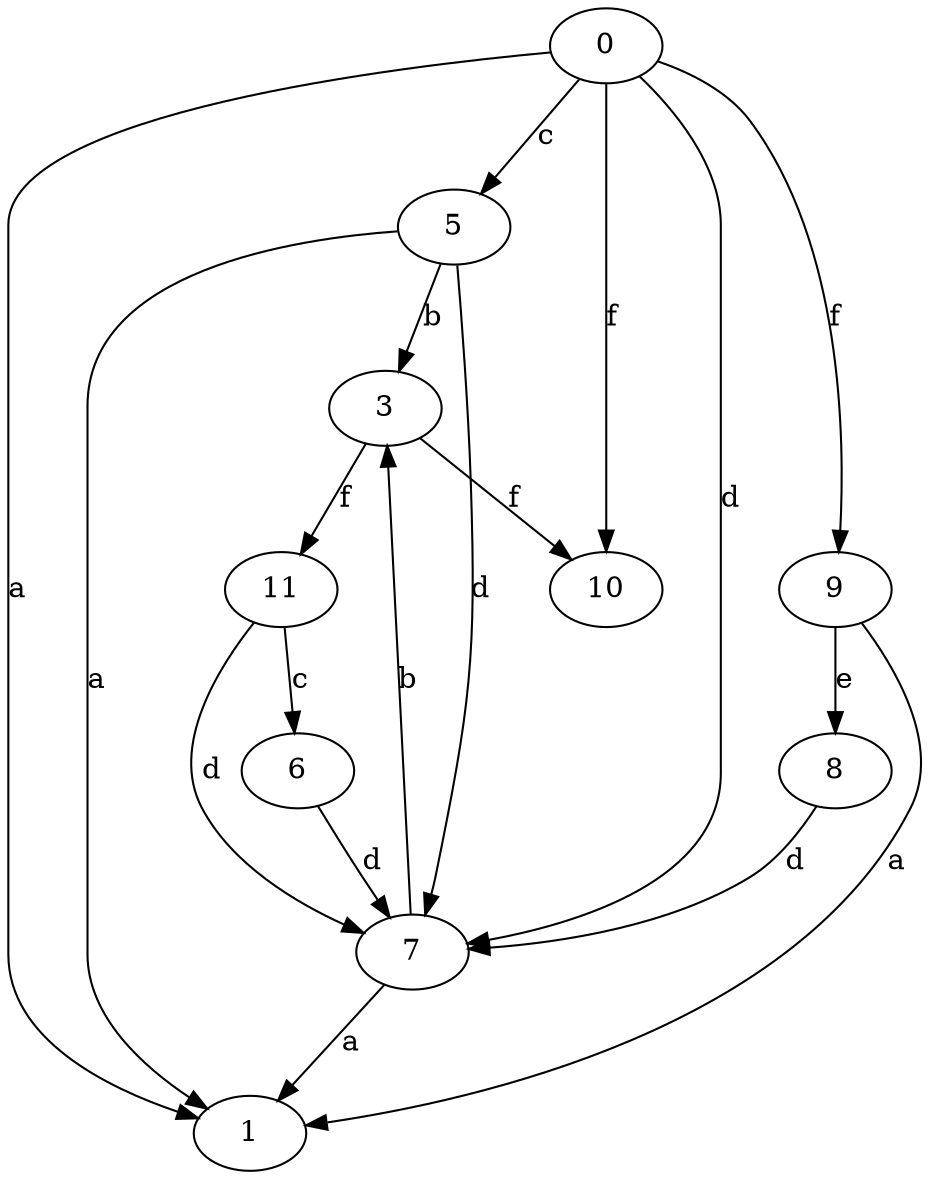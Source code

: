strict digraph  {
0;
1;
3;
5;
6;
7;
8;
9;
10;
11;
0 -> 1  [label=a];
0 -> 5  [label=c];
0 -> 7  [label=d];
0 -> 9  [label=f];
0 -> 10  [label=f];
3 -> 10  [label=f];
3 -> 11  [label=f];
5 -> 1  [label=a];
5 -> 3  [label=b];
5 -> 7  [label=d];
6 -> 7  [label=d];
7 -> 1  [label=a];
7 -> 3  [label=b];
8 -> 7  [label=d];
9 -> 1  [label=a];
9 -> 8  [label=e];
11 -> 6  [label=c];
11 -> 7  [label=d];
}

